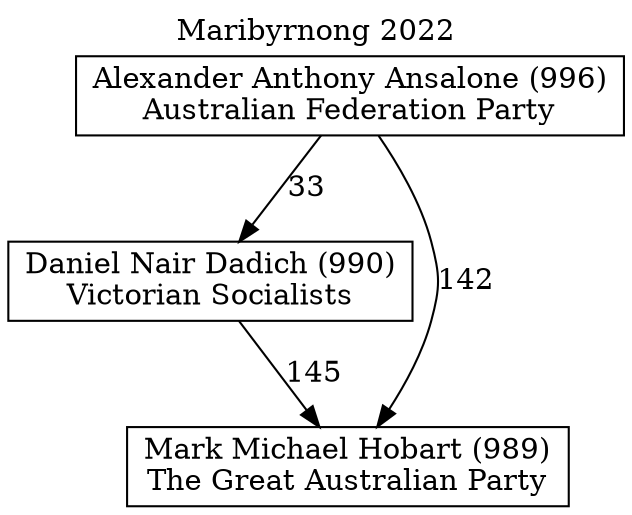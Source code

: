 // House preference flow
digraph "Mark Michael Hobart (989)_Maribyrnong_2022" {
	graph [label="Maribyrnong 2022" labelloc=t mclimit=10]
	node [shape=box]
	"Daniel Nair Dadich (990)" [label="Daniel Nair Dadich (990)
Victorian Socialists"]
	"Mark Michael Hobart (989)" [label="Mark Michael Hobart (989)
The Great Australian Party"]
	"Alexander Anthony Ansalone (996)" [label="Alexander Anthony Ansalone (996)
Australian Federation Party"]
	"Daniel Nair Dadich (990)" -> "Mark Michael Hobart (989)" [label=145]
	"Alexander Anthony Ansalone (996)" -> "Daniel Nair Dadich (990)" [label=33]
	"Alexander Anthony Ansalone (996)" -> "Mark Michael Hobart (989)" [label=142]
}
